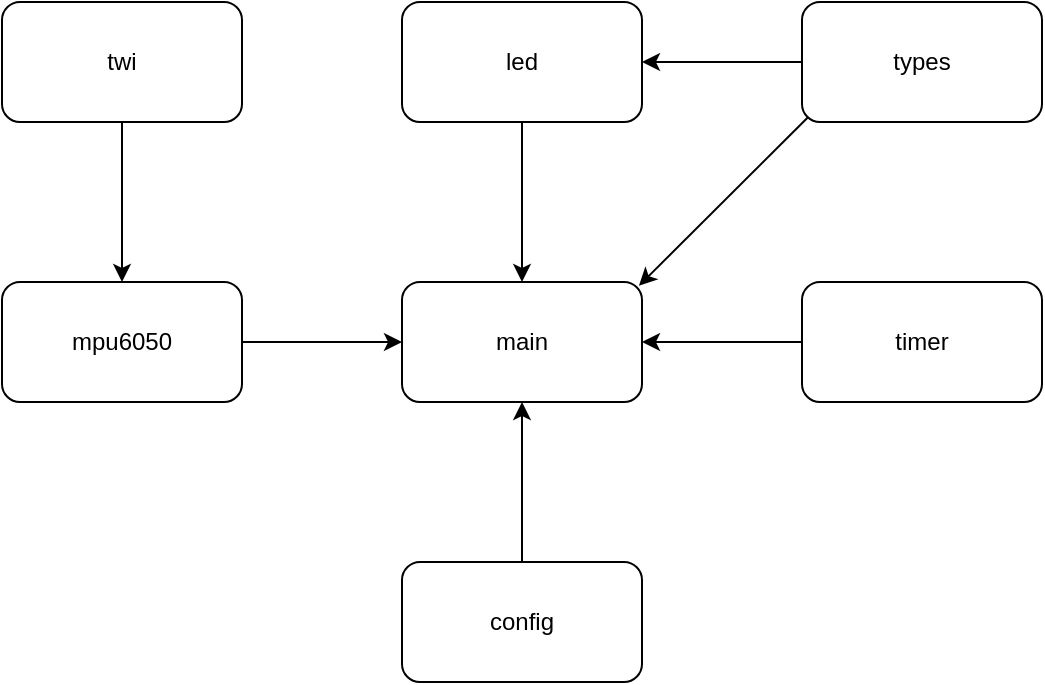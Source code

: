 <mxfile version="13.5.7" type="device"><diagram id="43jKpSX0z1z7YZSWl6cZ" name="Page-1"><mxGraphModel dx="1334" dy="756" grid="1" gridSize="10" guides="1" tooltips="1" connect="1" arrows="1" fold="1" page="1" pageScale="1" pageWidth="827" pageHeight="1169" math="0" shadow="0"><root><mxCell id="0"/><mxCell id="1" parent="0"/><mxCell id="OFV99gCcS3wFVLytVRp--1" value="main" style="rounded=1;whiteSpace=wrap;html=1;" parent="1" vertex="1"><mxGeometry x="360" y="550" width="120" height="60" as="geometry"/></mxCell><mxCell id="OFV99gCcS3wFVLytVRp--23" value="" style="edgeStyle=orthogonalEdgeStyle;rounded=0;orthogonalLoop=1;jettySize=auto;html=1;" parent="1" source="OFV99gCcS3wFVLytVRp--2" target="OFV99gCcS3wFVLytVRp--1" edge="1"><mxGeometry relative="1" as="geometry"/></mxCell><mxCell id="OFV99gCcS3wFVLytVRp--2" value="config" style="rounded=1;whiteSpace=wrap;html=1;" parent="1" vertex="1"><mxGeometry x="360" y="690" width="120" height="60" as="geometry"/></mxCell><mxCell id="OFV99gCcS3wFVLytVRp--19" value="" style="edgeStyle=orthogonalEdgeStyle;rounded=0;orthogonalLoop=1;jettySize=auto;html=1;" parent="1" source="OFV99gCcS3wFVLytVRp--6" target="OFV99gCcS3wFVLytVRp--1" edge="1"><mxGeometry relative="1" as="geometry"/></mxCell><mxCell id="OFV99gCcS3wFVLytVRp--6" value="mpu6050" style="rounded=1;whiteSpace=wrap;html=1;" parent="1" vertex="1"><mxGeometry x="160" y="550" width="120" height="60" as="geometry"/></mxCell><mxCell id="OFV99gCcS3wFVLytVRp--12" value="" style="edgeStyle=orthogonalEdgeStyle;rounded=0;orthogonalLoop=1;jettySize=auto;html=1;" parent="1" source="OFV99gCcS3wFVLytVRp--7" target="OFV99gCcS3wFVLytVRp--6" edge="1"><mxGeometry relative="1" as="geometry"/></mxCell><mxCell id="OFV99gCcS3wFVLytVRp--7" value="twi" style="rounded=1;whiteSpace=wrap;html=1;" parent="1" vertex="1"><mxGeometry x="160" y="410" width="120" height="60" as="geometry"/></mxCell><mxCell id="OFV99gCcS3wFVLytVRp--13" value="" style="edgeStyle=orthogonalEdgeStyle;rounded=0;orthogonalLoop=1;jettySize=auto;html=1;" parent="1" source="OFV99gCcS3wFVLytVRp--8" target="OFV99gCcS3wFVLytVRp--10" edge="1"><mxGeometry relative="1" as="geometry"/></mxCell><mxCell id="OFV99gCcS3wFVLytVRp--8" value="types" style="rounded=1;whiteSpace=wrap;html=1;" parent="1" vertex="1"><mxGeometry x="560" y="410" width="120" height="60" as="geometry"/></mxCell><mxCell id="OFV99gCcS3wFVLytVRp--16" value="" style="edgeStyle=orthogonalEdgeStyle;rounded=1;orthogonalLoop=1;jettySize=auto;html=1;" parent="1" source="OFV99gCcS3wFVLytVRp--9" target="OFV99gCcS3wFVLytVRp--1" edge="1"><mxGeometry relative="1" as="geometry"/></mxCell><mxCell id="OFV99gCcS3wFVLytVRp--9" value="timer" style="rounded=1;whiteSpace=wrap;html=1;" parent="1" vertex="1"><mxGeometry x="560" y="550" width="120" height="60" as="geometry"/></mxCell><mxCell id="OFV99gCcS3wFVLytVRp--20" value="" style="edgeStyle=orthogonalEdgeStyle;rounded=0;orthogonalLoop=1;jettySize=auto;html=1;" parent="1" source="OFV99gCcS3wFVLytVRp--10" target="OFV99gCcS3wFVLytVRp--1" edge="1"><mxGeometry relative="1" as="geometry"/></mxCell><mxCell id="OFV99gCcS3wFVLytVRp--10" value="led" style="rounded=1;whiteSpace=wrap;html=1;" parent="1" vertex="1"><mxGeometry x="360" y="410" width="120" height="60" as="geometry"/></mxCell><mxCell id="-YvZXguRtPH_D7wy8FUO-1" value="" style="endArrow=classic;html=1;exitX=0.024;exitY=0.963;exitDx=0;exitDy=0;entryX=0.987;entryY=0.032;entryDx=0;entryDy=0;entryPerimeter=0;exitPerimeter=0;" edge="1" parent="1" source="OFV99gCcS3wFVLytVRp--8" target="OFV99gCcS3wFVLytVRp--1"><mxGeometry width="50" height="50" relative="1" as="geometry"><mxPoint x="490" y="460" as="sourcePoint"/><mxPoint x="540" y="410" as="targetPoint"/></mxGeometry></mxCell></root></mxGraphModel></diagram></mxfile>